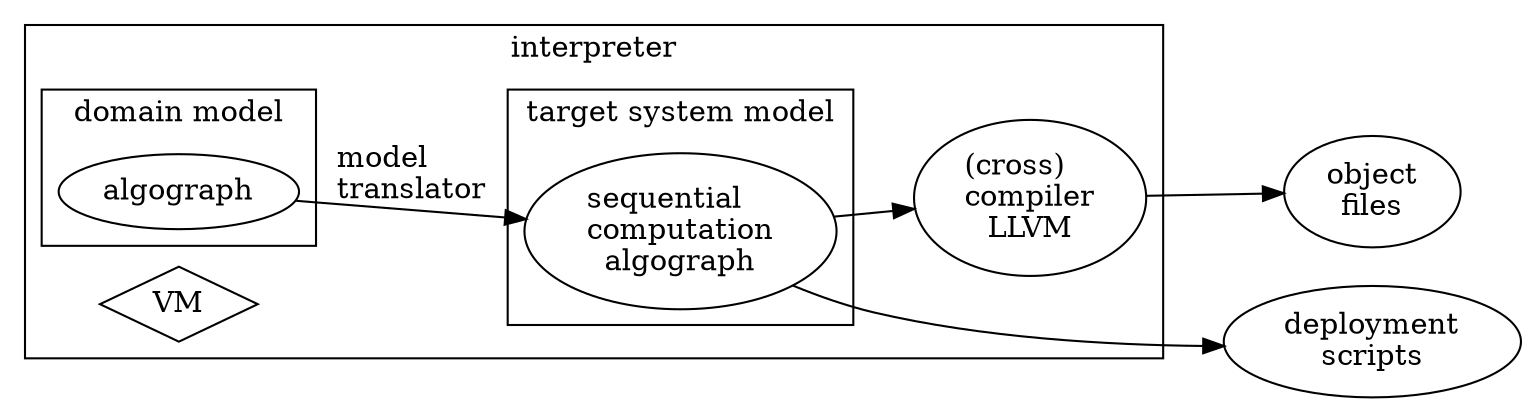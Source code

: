 digraph {
    rankdir=LR;
    #metaprogram -> algograph;
    seq -> compiler -> elf;
    elf [label="object\lfiles"];
    #model_compiler [label="model\ltranslator"];
    
    subgraph cluster_interpreter {
        label="interpreter";
        #algograph -> model_compiler -> seq;
        algograph -> seq [label="model\ltranslator"]; 
        VM [shape=diamond];
    subgraph cluster_model {
        label = "domain model";
        algograph;
    };
    
    compiler [label="(cross)\lcompiler\lLLVM"];

    subgraph cluster_seq {
        label = "target system model";
        seq [label="sequential\lcomputation\lalgograph"];
    };
    
    };
    
    seq -> deploy;
    deploy [label="deployment\lscripts"];
    
    { rank=same; elf; deploy; }
}
